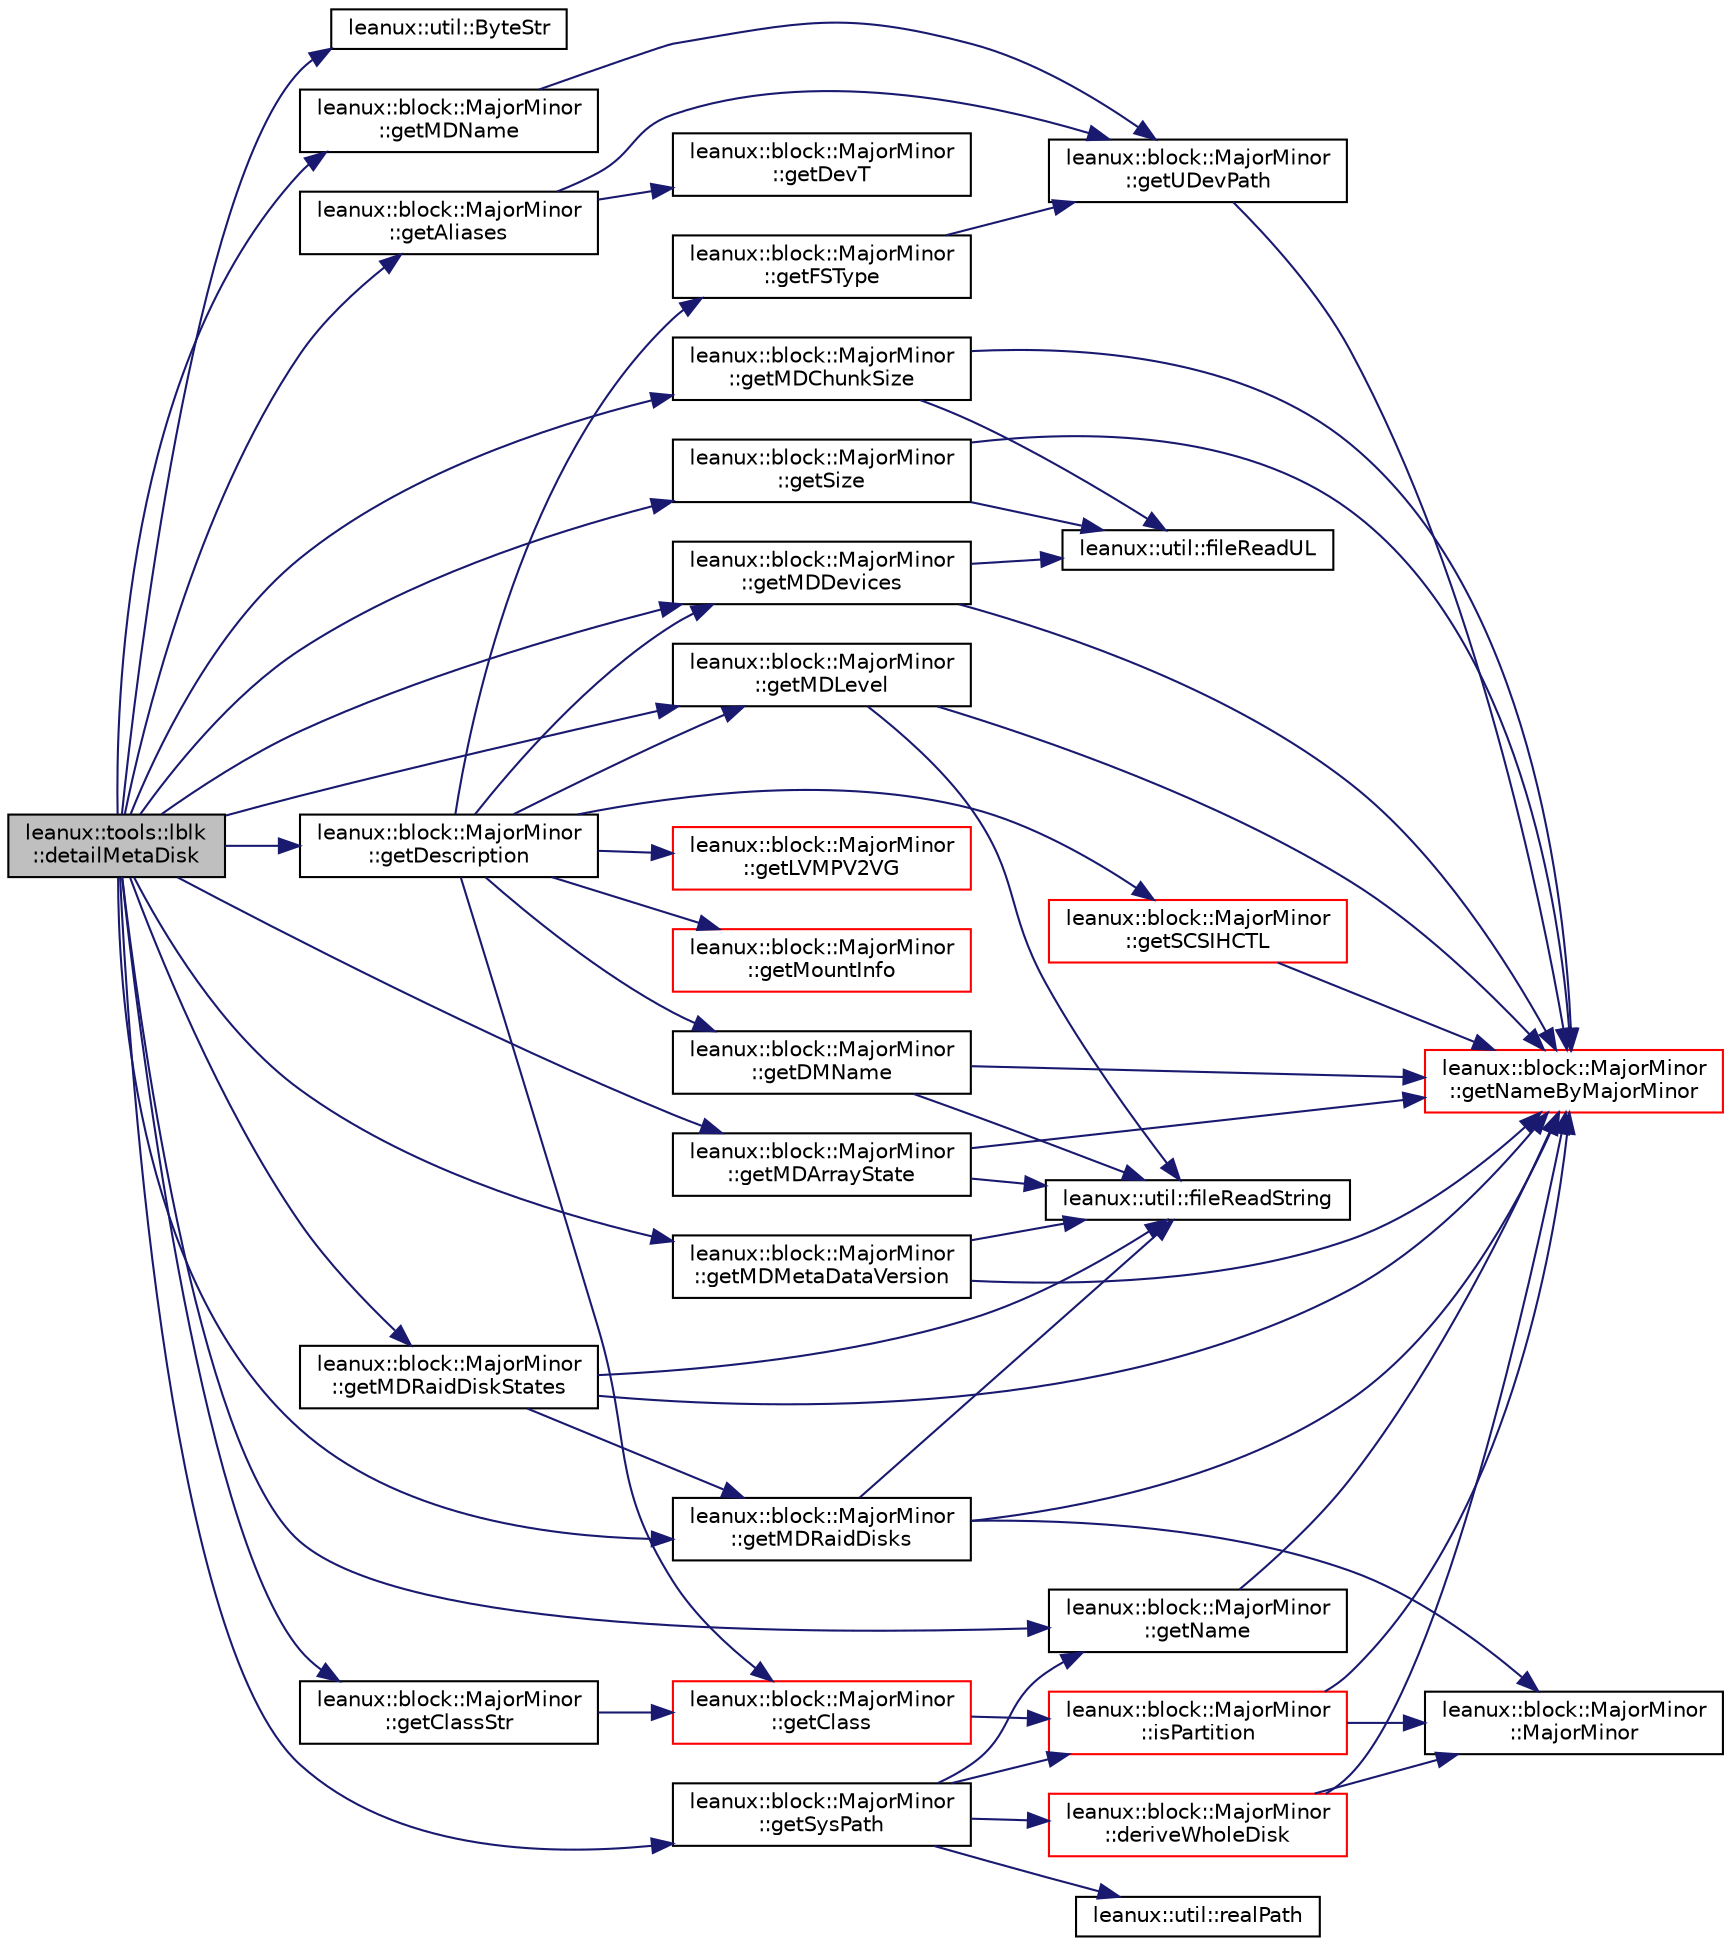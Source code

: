 digraph "leanux::tools::lblk::detailMetaDisk"
{
 // LATEX_PDF_SIZE
  bgcolor="transparent";
  edge [fontname="Helvetica",fontsize="10",labelfontname="Helvetica",labelfontsize="10"];
  node [fontname="Helvetica",fontsize="10",shape=record];
  rankdir="LR";
  Node1 [label="leanux::tools::lblk\l::detailMetaDisk",height=0.2,width=0.4,color="black", fillcolor="grey75", style="filled", fontcolor="black",tooltip="Write MetaDisk details."];
  Node1 -> Node2 [color="midnightblue",fontsize="10",style="solid",fontname="Helvetica"];
  Node2 [label="leanux::util::ByteStr",height=0.2,width=0.4,color="black",URL="$namespaceleanux_1_1util.html#a979843e3d99f053101f902ec38985833",tooltip="convert a byte value to pretty print string."];
  Node1 -> Node3 [color="midnightblue",fontsize="10",style="solid",fontname="Helvetica"];
  Node3 [label="leanux::block::MajorMinor\l::getAliases",height=0.2,width=0.4,color="black",URL="$classleanux_1_1block_1_1MajorMinor.html#a53428887ee9d78196b265e624087ce2b",tooltip="get a list of device aliases, returned as full paths."];
  Node3 -> Node4 [color="midnightblue",fontsize="10",style="solid",fontname="Helvetica"];
  Node4 [label="leanux::block::MajorMinor\l::getDevT",height=0.2,width=0.4,color="black",URL="$classleanux_1_1block_1_1MajorMinor.html#a8fa26dbc85f683ed73fcec3a2db42821",tooltip="return the MajorMinor dev_t."];
  Node3 -> Node5 [color="midnightblue",fontsize="10",style="solid",fontname="Helvetica"];
  Node5 [label="leanux::block::MajorMinor\l::getUDevPath",height=0.2,width=0.4,color="black",URL="$classleanux_1_1block_1_1MajorMinor.html#a7ef43192321c82d296575f35b69c52d4",tooltip="Get the udev path for the device."];
  Node5 -> Node6 [color="midnightblue",fontsize="10",style="solid",fontname="Helvetica"];
  Node6 [label="leanux::block::MajorMinor\l::getNameByMajorMinor",height=0.2,width=0.4,color="red",URL="$classleanux_1_1block_1_1MajorMinor.html#adc3f437e329318ee21bddbbebaeb740e",tooltip="Get the DeviceName for the MajorMinor."];
  Node1 -> Node10 [color="midnightblue",fontsize="10",style="solid",fontname="Helvetica"];
  Node10 [label="leanux::block::MajorMinor\l::getClassStr",height=0.2,width=0.4,color="black",URL="$classleanux_1_1block_1_1MajorMinor.html#a0262599b45d4425a1841853e830a7c46",tooltip="Get a descriptive string for the device type of the MajorMinor."];
  Node10 -> Node11 [color="midnightblue",fontsize="10",style="solid",fontname="Helvetica"];
  Node11 [label="leanux::block::MajorMinor\l::getClass",height=0.2,width=0.4,color="red",URL="$classleanux_1_1block_1_1MajorMinor.html#ad8b93c3f6fc290008c2025e5e3d42eb5",tooltip="Get the DeviceClass for a MajorMinor."];
  Node11 -> Node20 [color="midnightblue",fontsize="10",style="solid",fontname="Helvetica"];
  Node20 [label="leanux::block::MajorMinor\l::isPartition",height=0.2,width=0.4,color="red",URL="$classleanux_1_1block_1_1MajorMinor.html#ad5136fe7853cb6f2ca04eadb465976da",tooltip=" "];
  Node20 -> Node6 [color="midnightblue",fontsize="10",style="solid",fontname="Helvetica"];
  Node20 -> Node8 [color="midnightblue",fontsize="10",style="solid",fontname="Helvetica"];
  Node8 [label="leanux::block::MajorMinor\l::MajorMinor",height=0.2,width=0.4,color="black",URL="$classleanux_1_1block_1_1MajorMinor.html#a464bd4b85ec6d88f850ef7d76e950f44",tooltip="Default constructor."];
  Node1 -> Node23 [color="midnightblue",fontsize="10",style="solid",fontname="Helvetica"];
  Node23 [label="leanux::block::MajorMinor\l::getDescription",height=0.2,width=0.4,color="black",URL="$classleanux_1_1block_1_1MajorMinor.html#a26a2363b1eea927b6ebb4aad44dea876",tooltip="Get a pretty-print description for the device."];
  Node23 -> Node11 [color="midnightblue",fontsize="10",style="solid",fontname="Helvetica"];
  Node23 -> Node24 [color="midnightblue",fontsize="10",style="solid",fontname="Helvetica"];
  Node24 [label="leanux::block::MajorMinor\l::getDMName",height=0.2,width=0.4,color="black",URL="$classleanux_1_1block_1_1MajorMinor.html#ac55fb06648c92ded4eacf29800faef83",tooltip="return the device dm name (or an empty string if not a dm device)"];
  Node24 -> Node13 [color="midnightblue",fontsize="10",style="solid",fontname="Helvetica"];
  Node13 [label="leanux::util::fileReadString",height=0.2,width=0.4,color="black",URL="$namespaceleanux_1_1util.html#a57bfd49353610b3d0b6d121b264c676e",tooltip="read the file as a single string."];
  Node24 -> Node6 [color="midnightblue",fontsize="10",style="solid",fontname="Helvetica"];
  Node23 -> Node25 [color="midnightblue",fontsize="10",style="solid",fontname="Helvetica"];
  Node25 [label="leanux::block::MajorMinor\l::getFSType",height=0.2,width=0.4,color="black",URL="$classleanux_1_1block_1_1MajorMinor.html#a723e203bbbb94b23e9d593b1cf744884",tooltip="Get the filesystem type of the block device."];
  Node25 -> Node5 [color="midnightblue",fontsize="10",style="solid",fontname="Helvetica"];
  Node23 -> Node26 [color="midnightblue",fontsize="10",style="solid",fontname="Helvetica"];
  Node26 [label="leanux::block::MajorMinor\l::getLVMPV2VG",height=0.2,width=0.4,color="red",URL="$classleanux_1_1block_1_1MajorMinor.html#a6e82e367d0d6d6038391ac28c2e510c5",tooltip="return the VG name the PV belongs to, or empty if the device is not a LVM PV."];
  Node23 -> Node32 [color="midnightblue",fontsize="10",style="solid",fontname="Helvetica"];
  Node32 [label="leanux::block::MajorMinor\l::getMDDevices",height=0.2,width=0.4,color="black",URL="$classleanux_1_1block_1_1MajorMinor.html#a9d52932765ff17fd522e88807308b63c",tooltip="Get the number of members in the MetaDisk or zero if not a MetaDisk."];
  Node32 -> Node33 [color="midnightblue",fontsize="10",style="solid",fontname="Helvetica"];
  Node33 [label="leanux::util::fileReadUL",height=0.2,width=0.4,color="black",URL="$namespaceleanux_1_1util.html#a1e9a1206d94b2f96e8e0c6adc4e4cd12",tooltip="read the first data in the file as a string representation of a unsigned long."];
  Node32 -> Node6 [color="midnightblue",fontsize="10",style="solid",fontname="Helvetica"];
  Node23 -> Node34 [color="midnightblue",fontsize="10",style="solid",fontname="Helvetica"];
  Node34 [label="leanux::block::MajorMinor\l::getMDLevel",height=0.2,width=0.4,color="black",URL="$classleanux_1_1block_1_1MajorMinor.html#a2c3df5e91a598e9078ed6682f2485e85",tooltip="Get the device MetaDisk RAID level or empty if the device is not an MetaDisk."];
  Node34 -> Node13 [color="midnightblue",fontsize="10",style="solid",fontname="Helvetica"];
  Node34 -> Node6 [color="midnightblue",fontsize="10",style="solid",fontname="Helvetica"];
  Node23 -> Node35 [color="midnightblue",fontsize="10",style="solid",fontname="Helvetica"];
  Node35 [label="leanux::block::MajorMinor\l::getMountInfo",height=0.2,width=0.4,color="red",URL="$classleanux_1_1block_1_1MajorMinor.html#a6360a7c70665f9615ddb4682f96866b1",tooltip="get MountInfo on devices with a mounted filesystem."];
  Node23 -> Node39 [color="midnightblue",fontsize="10",style="solid",fontname="Helvetica"];
  Node39 [label="leanux::block::MajorMinor\l::getSCSIHCTL",height=0.2,width=0.4,color="red",URL="$classleanux_1_1block_1_1MajorMinor.html#a322147b2e87ccbb0b5ffa42b18d03b4e",tooltip="get the host:channel:target:lun addess for the device."];
  Node39 -> Node6 [color="midnightblue",fontsize="10",style="solid",fontname="Helvetica"];
  Node1 -> Node41 [color="midnightblue",fontsize="10",style="solid",fontname="Helvetica"];
  Node41 [label="leanux::block::MajorMinor\l::getMDArrayState",height=0.2,width=0.4,color="black",URL="$classleanux_1_1block_1_1MajorMinor.html#a69c4cb46b34cbaad06c823ecccb4aa95",tooltip="Get the MD array state, valid for MetaDisk block devices."];
  Node41 -> Node13 [color="midnightblue",fontsize="10",style="solid",fontname="Helvetica"];
  Node41 -> Node6 [color="midnightblue",fontsize="10",style="solid",fontname="Helvetica"];
  Node1 -> Node42 [color="midnightblue",fontsize="10",style="solid",fontname="Helvetica"];
  Node42 [label="leanux::block::MajorMinor\l::getMDChunkSize",height=0.2,width=0.4,color="black",URL="$classleanux_1_1block_1_1MajorMinor.html#a227a0929842bd741dec9c9d37f4feea1",tooltip="Get the MD chunck size, valid for MetaDisk block devices."];
  Node42 -> Node33 [color="midnightblue",fontsize="10",style="solid",fontname="Helvetica"];
  Node42 -> Node6 [color="midnightblue",fontsize="10",style="solid",fontname="Helvetica"];
  Node1 -> Node32 [color="midnightblue",fontsize="10",style="solid",fontname="Helvetica"];
  Node1 -> Node34 [color="midnightblue",fontsize="10",style="solid",fontname="Helvetica"];
  Node1 -> Node43 [color="midnightblue",fontsize="10",style="solid",fontname="Helvetica"];
  Node43 [label="leanux::block::MajorMinor\l::getMDMetaDataVersion",height=0.2,width=0.4,color="black",URL="$classleanux_1_1block_1_1MajorMinor.html#a24bd8b57018e643a1c8d319f8b919dc2",tooltip="Get the MD metadata version, valid for MetaDisk block devices."];
  Node43 -> Node13 [color="midnightblue",fontsize="10",style="solid",fontname="Helvetica"];
  Node43 -> Node6 [color="midnightblue",fontsize="10",style="solid",fontname="Helvetica"];
  Node1 -> Node44 [color="midnightblue",fontsize="10",style="solid",fontname="Helvetica"];
  Node44 [label="leanux::block::MajorMinor\l::getMDName",height=0.2,width=0.4,color="black",URL="$classleanux_1_1block_1_1MajorMinor.html#ae38226ce52162353e6fd5d77fd610442",tooltip="Get the device MetaDisk name or empty if the device is not an MetaDisk."];
  Node44 -> Node5 [color="midnightblue",fontsize="10",style="solid",fontname="Helvetica"];
  Node1 -> Node45 [color="midnightblue",fontsize="10",style="solid",fontname="Helvetica"];
  Node45 [label="leanux::block::MajorMinor\l::getMDRaidDisks",height=0.2,width=0.4,color="black",URL="$classleanux_1_1block_1_1MajorMinor.html#ad5d99ca38ec1da09595471284c8f0781",tooltip="Get the raid disks participating in the MD array specified my MajorMinor."];
  Node45 -> Node13 [color="midnightblue",fontsize="10",style="solid",fontname="Helvetica"];
  Node45 -> Node6 [color="midnightblue",fontsize="10",style="solid",fontname="Helvetica"];
  Node45 -> Node8 [color="midnightblue",fontsize="10",style="solid",fontname="Helvetica"];
  Node1 -> Node46 [color="midnightblue",fontsize="10",style="solid",fontname="Helvetica"];
  Node46 [label="leanux::block::MajorMinor\l::getMDRaidDiskStates",height=0.2,width=0.4,color="black",URL="$classleanux_1_1block_1_1MajorMinor.html#a4d370f09736fa49da191601f235ad3dc",tooltip="Get a string representing raid disk states as seen in /proc/mdstat."];
  Node46 -> Node13 [color="midnightblue",fontsize="10",style="solid",fontname="Helvetica"];
  Node46 -> Node45 [color="midnightblue",fontsize="10",style="solid",fontname="Helvetica"];
  Node46 -> Node6 [color="midnightblue",fontsize="10",style="solid",fontname="Helvetica"];
  Node1 -> Node38 [color="midnightblue",fontsize="10",style="solid",fontname="Helvetica"];
  Node38 [label="leanux::block::MajorMinor\l::getName",height=0.2,width=0.4,color="black",URL="$classleanux_1_1block_1_1MajorMinor.html#a08c4dd48259318cfd77067e866e05e84",tooltip="get the device name for this MajorMinor."];
  Node38 -> Node6 [color="midnightblue",fontsize="10",style="solid",fontname="Helvetica"];
  Node1 -> Node47 [color="midnightblue",fontsize="10",style="solid",fontname="Helvetica"];
  Node47 [label="leanux::block::MajorMinor\l::getSize",height=0.2,width=0.4,color="black",URL="$classleanux_1_1block_1_1MajorMinor.html#ac2eb74dd60914d3e34e73fd0c7125de8",tooltip="Return the size (capacity) of the device in bytes."];
  Node47 -> Node33 [color="midnightblue",fontsize="10",style="solid",fontname="Helvetica"];
  Node47 -> Node6 [color="midnightblue",fontsize="10",style="solid",fontname="Helvetica"];
  Node1 -> Node48 [color="midnightblue",fontsize="10",style="solid",fontname="Helvetica"];
  Node48 [label="leanux::block::MajorMinor\l::getSysPath",height=0.2,width=0.4,color="black",URL="$classleanux_1_1block_1_1MajorMinor.html#a742f510de3aea2ec0a1eb112e3ca3c1e",tooltip="return the full device path as it appears under /sys/devices/block"];
  Node48 -> Node28 [color="midnightblue",fontsize="10",style="solid",fontname="Helvetica"];
  Node28 [label="leanux::block::MajorMinor\l::deriveWholeDisk",height=0.2,width=0.4,color="red",URL="$classleanux_1_1block_1_1MajorMinor.html#a5771b2baf04dd79e61c5bcd3f4ec532c",tooltip="Derive the MajorMinor of the whole disk holding a partition."];
  Node28 -> Node6 [color="midnightblue",fontsize="10",style="solid",fontname="Helvetica"];
  Node28 -> Node8 [color="midnightblue",fontsize="10",style="solid",fontname="Helvetica"];
  Node48 -> Node38 [color="midnightblue",fontsize="10",style="solid",fontname="Helvetica"];
  Node48 -> Node20 [color="midnightblue",fontsize="10",style="solid",fontname="Helvetica"];
  Node48 -> Node9 [color="midnightblue",fontsize="10",style="solid",fontname="Helvetica"];
  Node9 [label="leanux::util::realPath",height=0.2,width=0.4,color="black",URL="$namespaceleanux_1_1util.html#a9ae898fe02934e4905ef4665c2871158",tooltip="Convert a path on a filesystem to the realpath if the path is a link."];
}
